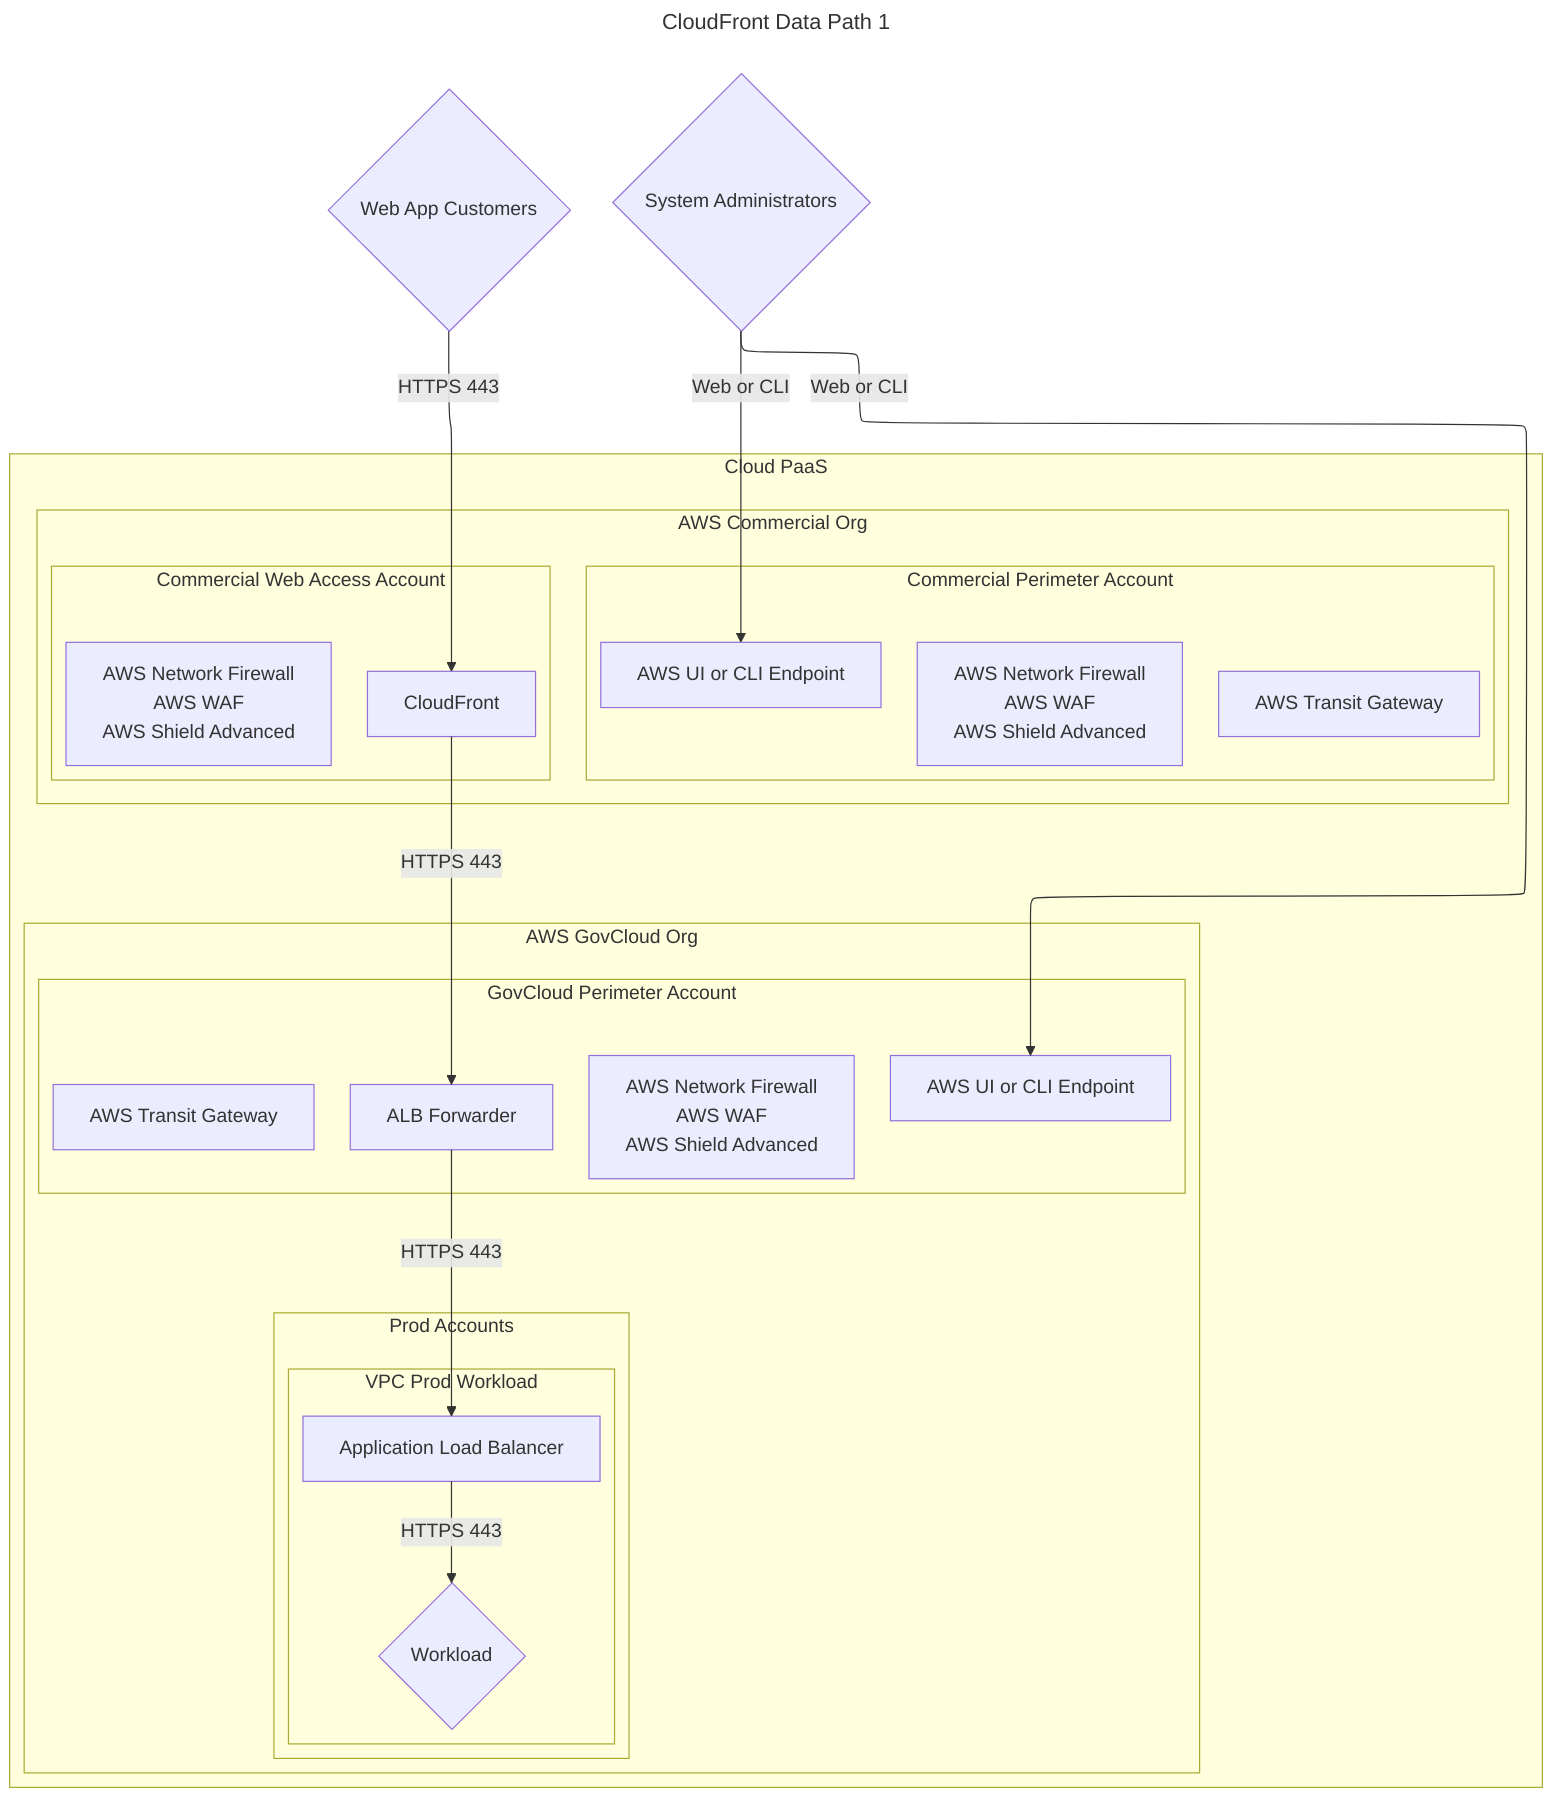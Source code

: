 ---
title: CloudFront Data Path 1
theme: base
config:
  layout: elk
  elk:
    mergeEdges: true
---

flowchart TB

%%External entities or services
customer{Web App Customers}
admin{System Administrators}

%%Accreditation boundary
subgraph Cloud PaaS
  subgraph AWS Commercial Org
    subgraph Commercial Web Access Account
      cloudfront[CloudFront]
      awsnetfirewallWeb[AWS Network Firewall<br>AWS WAF<br>AWS Shield Advanced]
    end
    subgraph Commercial Perimeter Account
      awsEndpointCom[AWS UI or CLI Endpoint]
      awsnetfirewallPer[AWS Network Firewall<br>AWS WAF<br>AWS Shield Advanced]
      awsXit[AWS Transit Gateway]
    end
  end

  subgraph AWS GovCloud Org
    subgraph GovCloud Perimeter Account
      awsEndpointGov[AWS UI or CLI Endpoint]
      awsnetfirewallGov[AWS Network Firewall<br>AWS WAF<br>AWS Shield Advanced]
      awsXitGov[AWS Transit Gateway]
      albForwarderGov[ALB Forwarder]
    end
    subgraph Prod Accounts
      subgraph VPC Prod Workload
        wALB1[Application Load Balancer]
        workload1{Workload}
      end
    end
  end
end

%%Connections
customer -->|HTTPS 443| cloudfront -->|HTTPS 443| albForwarderGov -->|HTTPS 443| wALB1 -->|HTTPS 443| workload1
admin -->|Web or CLI| awsEndpointCom
admin -->|Web or CLI| awsEndpointGov